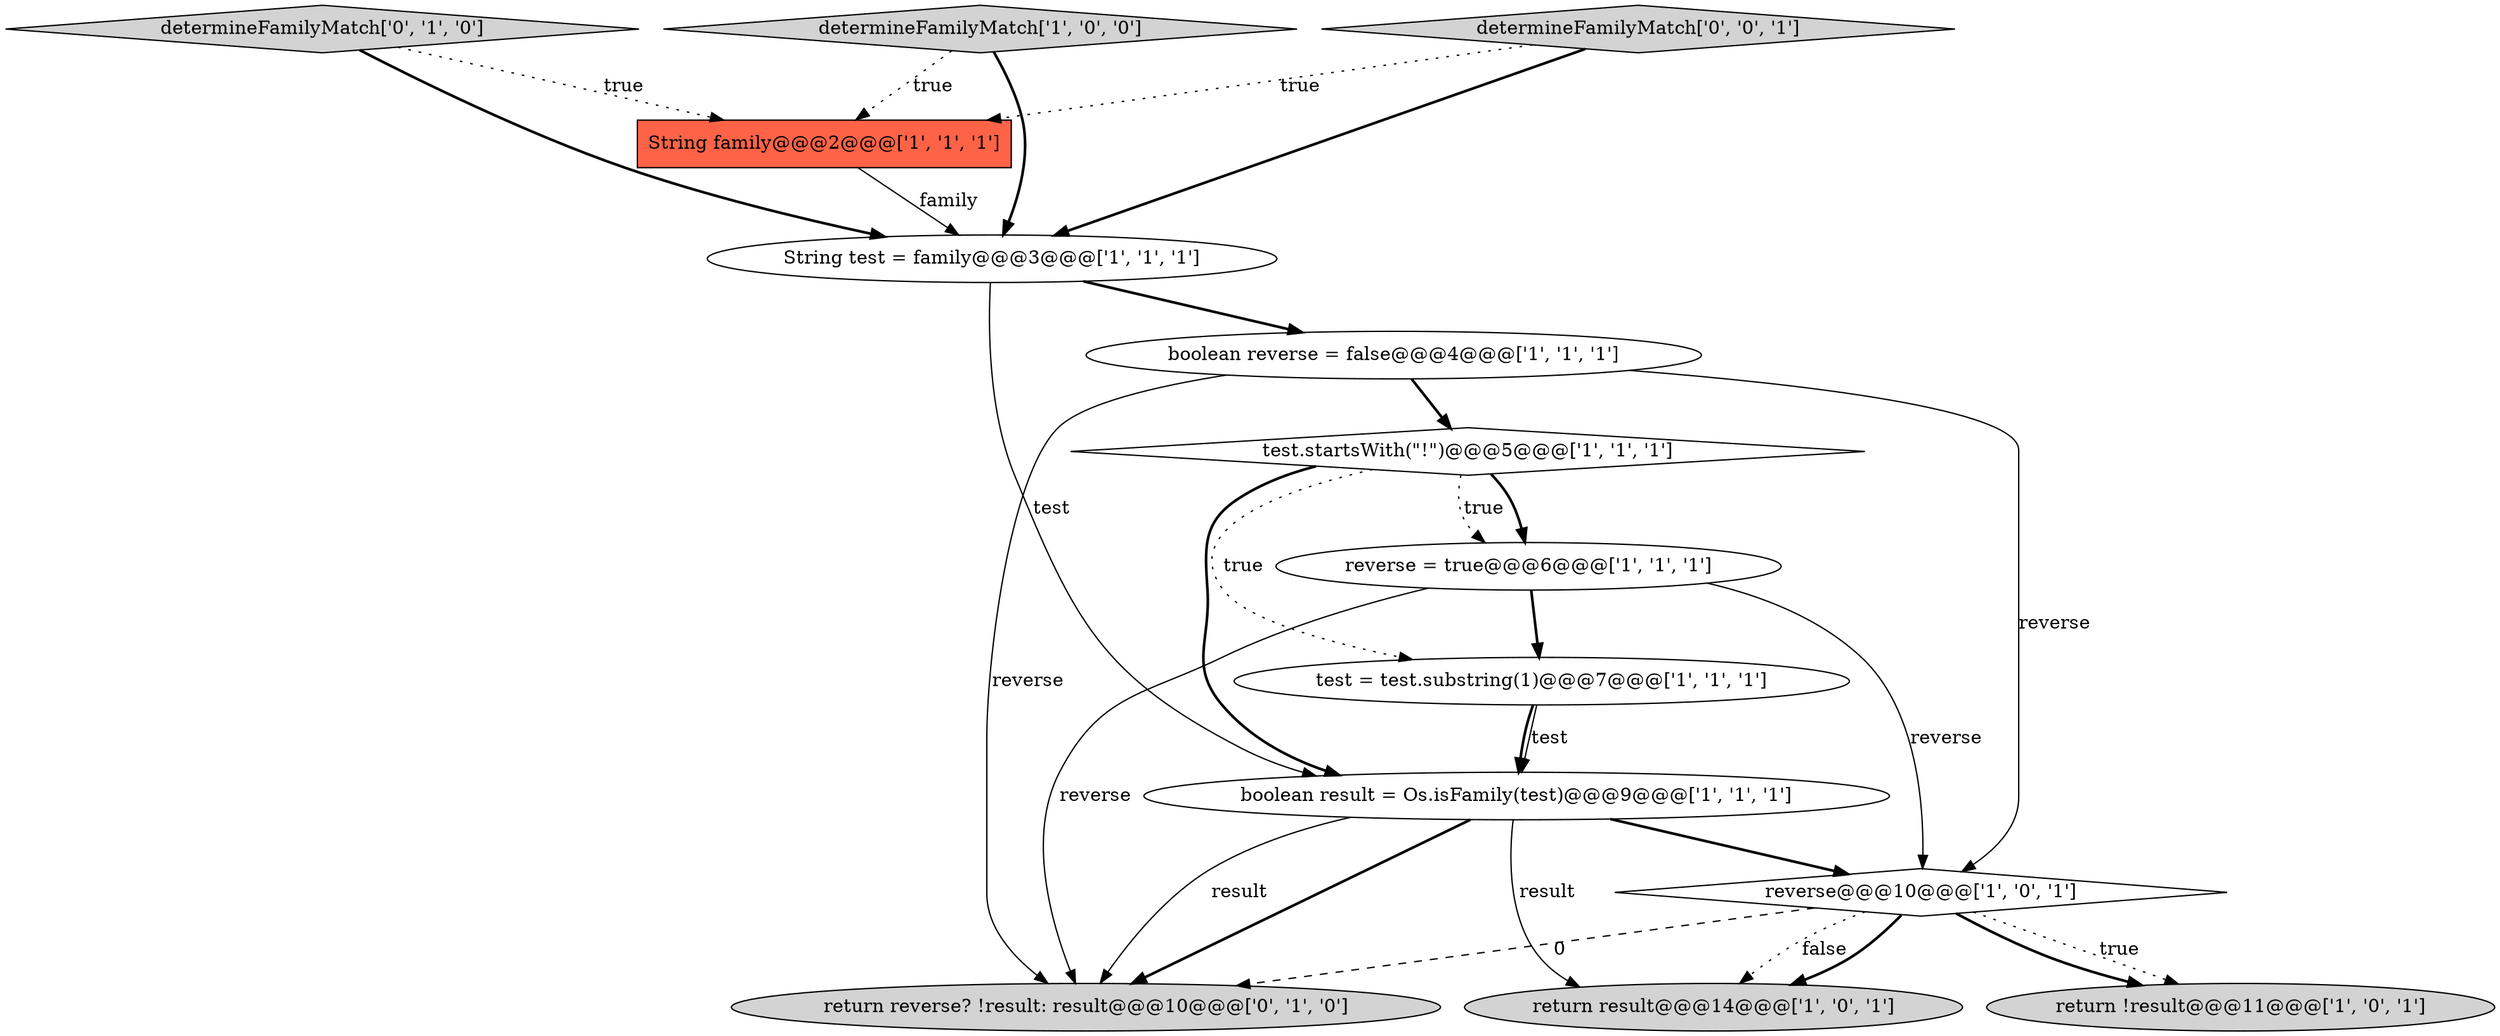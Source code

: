 digraph {
8 [style = filled, label = "boolean result = Os.isFamily(test)@@@9@@@['1', '1', '1']", fillcolor = white, shape = ellipse image = "AAA0AAABBB1BBB"];
6 [style = filled, label = "reverse = true@@@6@@@['1', '1', '1']", fillcolor = white, shape = ellipse image = "AAA0AAABBB1BBB"];
2 [style = filled, label = "String test = family@@@3@@@['1', '1', '1']", fillcolor = white, shape = ellipse image = "AAA0AAABBB1BBB"];
3 [style = filled, label = "test = test.substring(1)@@@7@@@['1', '1', '1']", fillcolor = white, shape = ellipse image = "AAA0AAABBB1BBB"];
0 [style = filled, label = "test.startsWith(\"!\")@@@5@@@['1', '1', '1']", fillcolor = white, shape = diamond image = "AAA0AAABBB1BBB"];
5 [style = filled, label = "return result@@@14@@@['1', '0', '1']", fillcolor = lightgray, shape = ellipse image = "AAA0AAABBB1BBB"];
9 [style = filled, label = "boolean reverse = false@@@4@@@['1', '1', '1']", fillcolor = white, shape = ellipse image = "AAA0AAABBB1BBB"];
11 [style = filled, label = "determineFamilyMatch['0', '1', '0']", fillcolor = lightgray, shape = diamond image = "AAA0AAABBB2BBB"];
4 [style = filled, label = "String family@@@2@@@['1', '1', '1']", fillcolor = tomato, shape = box image = "AAA0AAABBB1BBB"];
13 [style = filled, label = "determineFamilyMatch['0', '0', '1']", fillcolor = lightgray, shape = diamond image = "AAA0AAABBB3BBB"];
7 [style = filled, label = "return !result@@@11@@@['1', '0', '1']", fillcolor = lightgray, shape = ellipse image = "AAA0AAABBB1BBB"];
12 [style = filled, label = "return reverse? !result: result@@@10@@@['0', '1', '0']", fillcolor = lightgray, shape = ellipse image = "AAA1AAABBB2BBB"];
10 [style = filled, label = "determineFamilyMatch['1', '0', '0']", fillcolor = lightgray, shape = diamond image = "AAA0AAABBB1BBB"];
1 [style = filled, label = "reverse@@@10@@@['1', '0', '1']", fillcolor = white, shape = diamond image = "AAA0AAABBB1BBB"];
0->6 [style = bold, label=""];
0->6 [style = dotted, label="true"];
13->4 [style = dotted, label="true"];
10->2 [style = bold, label=""];
8->12 [style = bold, label=""];
9->1 [style = solid, label="reverse"];
9->12 [style = solid, label="reverse"];
2->8 [style = solid, label="test"];
0->3 [style = dotted, label="true"];
1->7 [style = dotted, label="true"];
8->5 [style = solid, label="result"];
9->0 [style = bold, label=""];
0->8 [style = bold, label=""];
11->2 [style = bold, label=""];
3->8 [style = solid, label="test"];
8->12 [style = solid, label="result"];
6->1 [style = solid, label="reverse"];
8->1 [style = bold, label=""];
2->9 [style = bold, label=""];
10->4 [style = dotted, label="true"];
1->5 [style = dotted, label="false"];
6->3 [style = bold, label=""];
3->8 [style = bold, label=""];
1->12 [style = dashed, label="0"];
11->4 [style = dotted, label="true"];
1->7 [style = bold, label=""];
4->2 [style = solid, label="family"];
13->2 [style = bold, label=""];
6->12 [style = solid, label="reverse"];
1->5 [style = bold, label=""];
}
